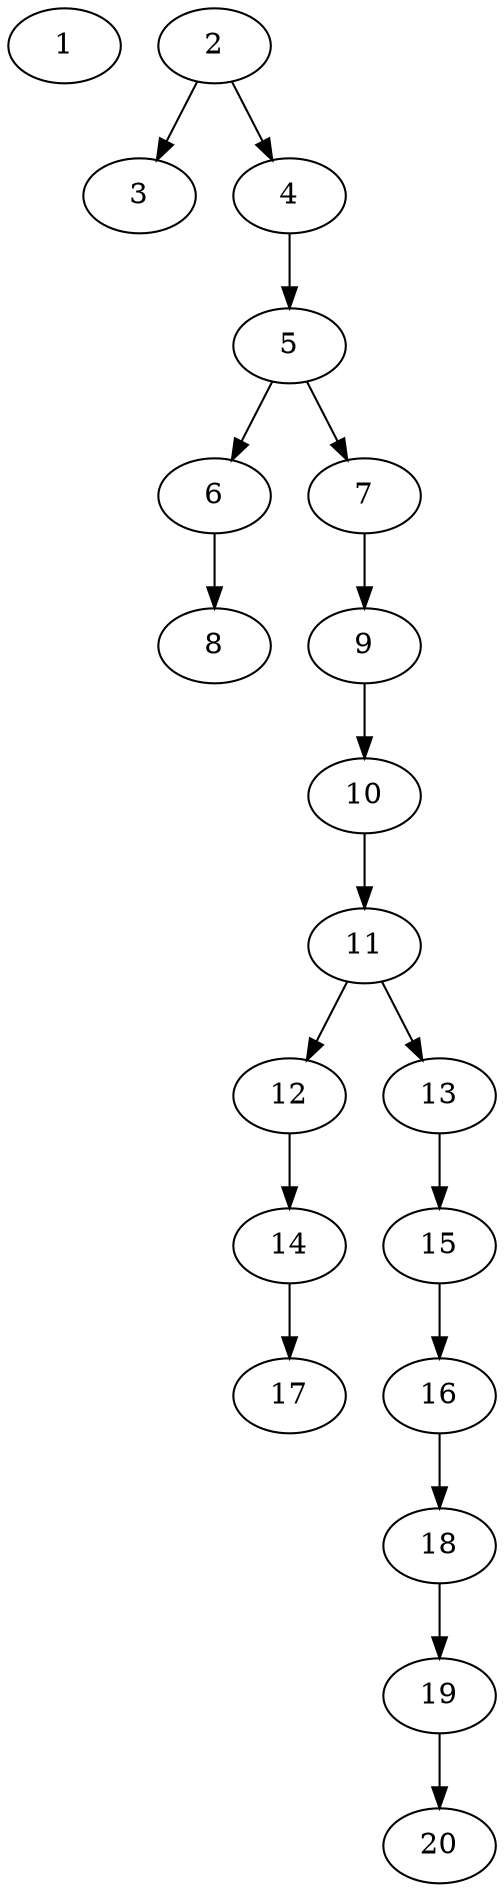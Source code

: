 // DAG automatically generated by daggen at Thu Oct  3 13:58:42 2019
// ./daggen --dot -n 20 --ccr 0.3 --fat 0.3 --regular 0.7 --density 0.5 --mindata 5242880 --maxdata 52428800 
digraph G {
  1 [size="26327040", alpha="0.04", expect_size="7898112"] 
  2 [size="147715413", alpha="0.05", expect_size="44314624"] 
  2 -> 3 [size ="44314624"]
  2 -> 4 [size ="44314624"]
  3 [size="153920853", alpha="0.17", expect_size="46176256"] 
  4 [size="31327573", alpha="0.11", expect_size="9398272"] 
  4 -> 5 [size ="9398272"]
  5 [size="153954987", alpha="0.11", expect_size="46186496"] 
  5 -> 6 [size ="46186496"]
  5 -> 7 [size ="46186496"]
  6 [size="74990933", alpha="0.02", expect_size="22497280"] 
  6 -> 8 [size ="22497280"]
  7 [size="163017387", alpha="0.08", expect_size="48905216"] 
  7 -> 9 [size ="48905216"]
  8 [size="116882773", alpha="0.08", expect_size="35064832"] 
  9 [size="21306027", alpha="0.01", expect_size="6391808"] 
  9 -> 10 [size ="6391808"]
  10 [size="141769387", alpha="0.07", expect_size="42530816"] 
  10 -> 11 [size ="42530816"]
  11 [size="153893547", alpha="0.05", expect_size="46168064"] 
  11 -> 12 [size ="46168064"]
  11 -> 13 [size ="46168064"]
  12 [size="27241813", alpha="0.10", expect_size="8172544"] 
  12 -> 14 [size ="8172544"]
  13 [size="64754347", alpha="0.09", expect_size="19426304"] 
  13 -> 15 [size ="19426304"]
  14 [size="41284267", alpha="0.10", expect_size="12385280"] 
  14 -> 17 [size ="12385280"]
  15 [size="127842987", alpha="0.02", expect_size="38352896"] 
  15 -> 16 [size ="38352896"]
  16 [size="55937707", alpha="0.05", expect_size="16781312"] 
  16 -> 18 [size ="16781312"]
  17 [size="74007893", alpha="0.07", expect_size="22202368"] 
  18 [size="135881387", alpha="0.03", expect_size="40764416"] 
  18 -> 19 [size ="40764416"]
  19 [size="41274027", alpha="0.14", expect_size="12382208"] 
  19 -> 20 [size ="12382208"]
  20 [size="51527680", alpha="0.12", expect_size="15458304"] 
}
